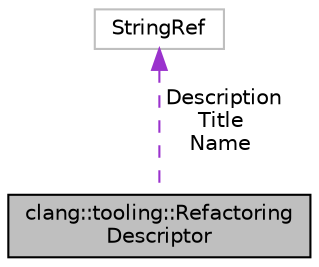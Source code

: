 digraph "clang::tooling::RefactoringDescriptor"
{
 // LATEX_PDF_SIZE
  bgcolor="transparent";
  edge [fontname="Helvetica",fontsize="10",labelfontname="Helvetica",labelfontsize="10"];
  node [fontname="Helvetica",fontsize="10",shape=record];
  Node1 [label="clang::tooling::Refactoring\lDescriptor",height=0.2,width=0.4,color="black", fillcolor="grey75", style="filled", fontcolor="black",tooltip=" "];
  Node2 -> Node1 [dir="back",color="darkorchid3",fontsize="10",style="dashed",label=" Description\nTitle\nName" ,fontname="Helvetica"];
  Node2 [label="StringRef",height=0.2,width=0.4,color="grey75",tooltip=" "];
}
